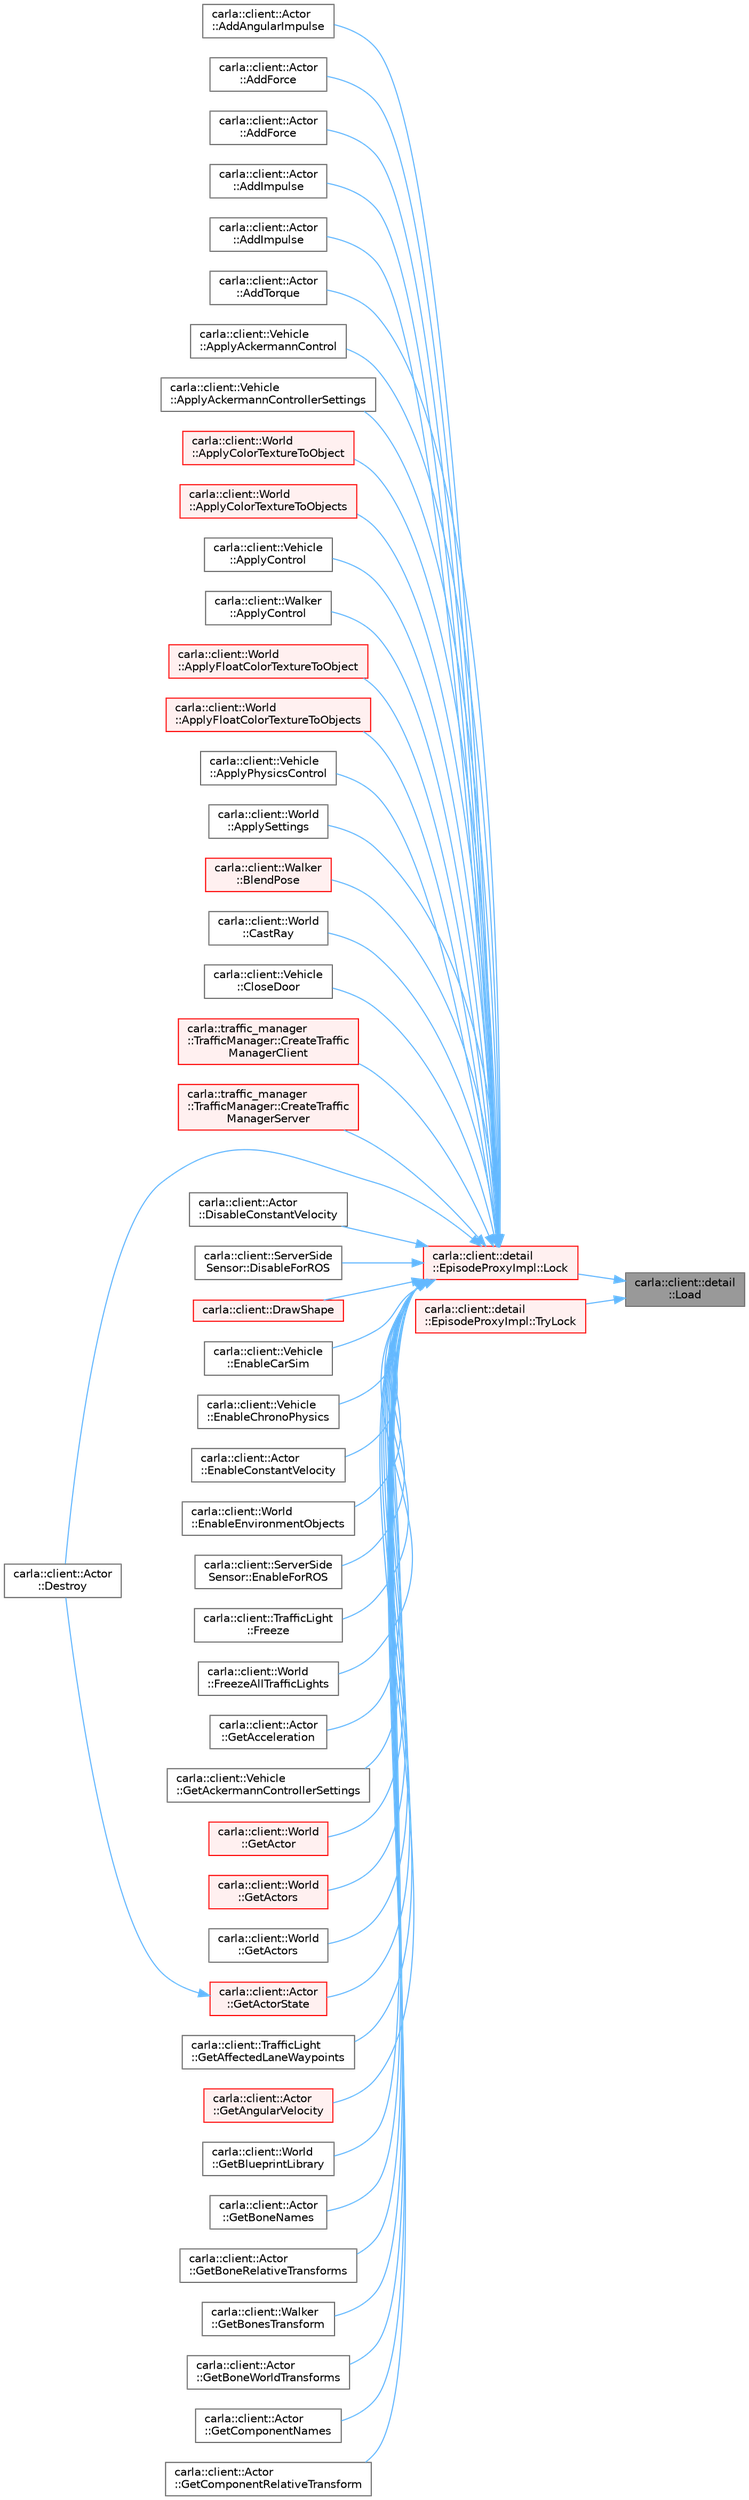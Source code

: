 digraph "carla::client::detail::Load"
{
 // INTERACTIVE_SVG=YES
 // LATEX_PDF_SIZE
  bgcolor="transparent";
  edge [fontname=Helvetica,fontsize=10,labelfontname=Helvetica,labelfontsize=10];
  node [fontname=Helvetica,fontsize=10,shape=box,height=0.2,width=0.4];
  rankdir="RL";
  Node1 [id="Node000001",label="carla::client::detail\l::Load",height=0.2,width=0.4,color="gray40", fillcolor="grey60", style="filled", fontcolor="black",tooltip=" "];
  Node1 -> Node2 [id="edge1_Node000001_Node000002",dir="back",color="steelblue1",style="solid",tooltip=" "];
  Node2 [id="Node000002",label="carla::client::detail\l::EpisodeProxyImpl::Lock",height=0.2,width=0.4,color="red", fillcolor="#FFF0F0", style="filled",URL="$d1/dd3/classcarla_1_1client_1_1detail_1_1EpisodeProxyImpl.html#aaca857645fbeb6546b4a03a663bb65af",tooltip="Same as TryLock but never return nullptr."];
  Node2 -> Node3 [id="edge2_Node000002_Node000003",dir="back",color="steelblue1",style="solid",tooltip=" "];
  Node3 [id="Node000003",label="carla::client::Actor\l::AddAngularImpulse",height=0.2,width=0.4,color="grey40", fillcolor="white", style="filled",URL="$d6/da5/classcarla_1_1client_1_1Actor.html#a2cb940746bae4bc06029b14a23d0dfad",tooltip="Add angular impulse to the actor."];
  Node2 -> Node4 [id="edge3_Node000002_Node000004",dir="back",color="steelblue1",style="solid",tooltip=" "];
  Node4 [id="Node000004",label="carla::client::Actor\l::AddForce",height=0.2,width=0.4,color="grey40", fillcolor="white", style="filled",URL="$d6/da5/classcarla_1_1client_1_1Actor.html#a67e5076f60baacaa373af1b16c94efa5",tooltip="Add force to the actor at its center of mass."];
  Node2 -> Node5 [id="edge4_Node000002_Node000005",dir="back",color="steelblue1",style="solid",tooltip=" "];
  Node5 [id="Node000005",label="carla::client::Actor\l::AddForce",height=0.2,width=0.4,color="grey40", fillcolor="white", style="filled",URL="$d6/da5/classcarla_1_1client_1_1Actor.html#a3e3285e4b46ada9bc8b9e8537969d1a7",tooltip="Add force to the actor at certain location."];
  Node2 -> Node6 [id="edge5_Node000002_Node000006",dir="back",color="steelblue1",style="solid",tooltip=" "];
  Node6 [id="Node000006",label="carla::client::Actor\l::AddImpulse",height=0.2,width=0.4,color="grey40", fillcolor="white", style="filled",URL="$d6/da5/classcarla_1_1client_1_1Actor.html#a40d160cdefa81482f9465159c77c9af3",tooltip="Add impulse to the actor at certain location."];
  Node2 -> Node7 [id="edge6_Node000002_Node000007",dir="back",color="steelblue1",style="solid",tooltip=" "];
  Node7 [id="Node000007",label="carla::client::Actor\l::AddImpulse",height=0.2,width=0.4,color="grey40", fillcolor="white", style="filled",URL="$d6/da5/classcarla_1_1client_1_1Actor.html#a2564a18afed5a0a47c428e47429e7e10",tooltip="Add impulse to the actor at its center of mass."];
  Node2 -> Node8 [id="edge7_Node000002_Node000008",dir="back",color="steelblue1",style="solid",tooltip=" "];
  Node8 [id="Node000008",label="carla::client::Actor\l::AddTorque",height=0.2,width=0.4,color="grey40", fillcolor="white", style="filled",URL="$d6/da5/classcarla_1_1client_1_1Actor.html#a37ea8a1cef0c3a212a78b69c440cb349",tooltip="Add a torque to the actor."];
  Node2 -> Node9 [id="edge8_Node000002_Node000009",dir="back",color="steelblue1",style="solid",tooltip=" "];
  Node9 [id="Node000009",label="carla::client::Vehicle\l::ApplyAckermannControl",height=0.2,width=0.4,color="grey40", fillcolor="white", style="filled",URL="$d9/dc6/classcarla_1_1client_1_1Vehicle.html#a615b6d00529f1375c2a103e362c20304",tooltip="Apply control to this vehicle."];
  Node2 -> Node10 [id="edge9_Node000002_Node000010",dir="back",color="steelblue1",style="solid",tooltip=" "];
  Node10 [id="Node000010",label="carla::client::Vehicle\l::ApplyAckermannControllerSettings",height=0.2,width=0.4,color="grey40", fillcolor="white", style="filled",URL="$d9/dc6/classcarla_1_1client_1_1Vehicle.html#ab3790dbde952495c568dda20e99ec9f0",tooltip="Apply Ackermann control settings to this vehicle"];
  Node2 -> Node11 [id="edge10_Node000002_Node000011",dir="back",color="steelblue1",style="solid",tooltip=" "];
  Node11 [id="Node000011",label="carla::client::World\l::ApplyColorTextureToObject",height=0.2,width=0.4,color="red", fillcolor="#FFF0F0", style="filled",URL="$db/d1f/classcarla_1_1client_1_1World.html#a0592a7dd0973375a6390a91b3071a395",tooltip=" "];
  Node2 -> Node13 [id="edge11_Node000002_Node000013",dir="back",color="steelblue1",style="solid",tooltip=" "];
  Node13 [id="Node000013",label="carla::client::World\l::ApplyColorTextureToObjects",height=0.2,width=0.4,color="red", fillcolor="#FFF0F0", style="filled",URL="$db/d1f/classcarla_1_1client_1_1World.html#a9a0545ffdff682b9c3f75c4cc5046039",tooltip=" "];
  Node2 -> Node15 [id="edge12_Node000002_Node000015",dir="back",color="steelblue1",style="solid",tooltip=" "];
  Node15 [id="Node000015",label="carla::client::Vehicle\l::ApplyControl",height=0.2,width=0.4,color="grey40", fillcolor="white", style="filled",URL="$d9/dc6/classcarla_1_1client_1_1Vehicle.html#a10c6bc68b736b8e9b9f7b3c2222e19e2",tooltip="Apply control to this vehicle."];
  Node2 -> Node16 [id="edge13_Node000002_Node000016",dir="back",color="steelblue1",style="solid",tooltip=" "];
  Node16 [id="Node000016",label="carla::client::Walker\l::ApplyControl",height=0.2,width=0.4,color="grey40", fillcolor="white", style="filled",URL="$de/d2b/classcarla_1_1client_1_1Walker.html#a874006bc388482a72bade9588d644714",tooltip="Apply control to this Walker."];
  Node2 -> Node17 [id="edge14_Node000002_Node000017",dir="back",color="steelblue1",style="solid",tooltip=" "];
  Node17 [id="Node000017",label="carla::client::World\l::ApplyFloatColorTextureToObject",height=0.2,width=0.4,color="red", fillcolor="#FFF0F0", style="filled",URL="$db/d1f/classcarla_1_1client_1_1World.html#ad684837d7848c333e11cf99f07e85ae8",tooltip=" "];
  Node2 -> Node18 [id="edge15_Node000002_Node000018",dir="back",color="steelblue1",style="solid",tooltip=" "];
  Node18 [id="Node000018",label="carla::client::World\l::ApplyFloatColorTextureToObjects",height=0.2,width=0.4,color="red", fillcolor="#FFF0F0", style="filled",URL="$db/d1f/classcarla_1_1client_1_1World.html#aa6eeb2cb3efd8ab2243c48a1cf2e7f97",tooltip=" "];
  Node2 -> Node19 [id="edge16_Node000002_Node000019",dir="back",color="steelblue1",style="solid",tooltip=" "];
  Node19 [id="Node000019",label="carla::client::Vehicle\l::ApplyPhysicsControl",height=0.2,width=0.4,color="grey40", fillcolor="white", style="filled",URL="$d9/dc6/classcarla_1_1client_1_1Vehicle.html#a6b3d9d75c155095bad6413d060d69f91",tooltip="Apply physics control to this vehicle."];
  Node2 -> Node20 [id="edge17_Node000002_Node000020",dir="back",color="steelblue1",style="solid",tooltip=" "];
  Node20 [id="Node000020",label="carla::client::World\l::ApplySettings",height=0.2,width=0.4,color="grey40", fillcolor="white", style="filled",URL="$db/d1f/classcarla_1_1client_1_1World.html#a871df9427577577e83078b744f62ac34",tooltip=" "];
  Node2 -> Node21 [id="edge18_Node000002_Node000021",dir="back",color="steelblue1",style="solid",tooltip=" "];
  Node21 [id="Node000021",label="carla::client::Walker\l::BlendPose",height=0.2,width=0.4,color="red", fillcolor="#FFF0F0", style="filled",URL="$de/d2b/classcarla_1_1client_1_1Walker.html#a59918eaf5ba9f8d26a829523dc2d4824",tooltip=" "];
  Node2 -> Node24 [id="edge19_Node000002_Node000024",dir="back",color="steelblue1",style="solid",tooltip=" "];
  Node24 [id="Node000024",label="carla::client::World\l::CastRay",height=0.2,width=0.4,color="grey40", fillcolor="white", style="filled",URL="$db/d1f/classcarla_1_1client_1_1World.html#a93885bcdef9682882f31898e6a7be0e8",tooltip=" "];
  Node2 -> Node25 [id="edge20_Node000002_Node000025",dir="back",color="steelblue1",style="solid",tooltip=" "];
  Node25 [id="Node000025",label="carla::client::Vehicle\l::CloseDoor",height=0.2,width=0.4,color="grey40", fillcolor="white", style="filled",URL="$d9/dc6/classcarla_1_1client_1_1Vehicle.html#a3e52559e55b5c6a8bb8c3caa41ebec53",tooltip="Close a door in this vehicle"];
  Node2 -> Node26 [id="edge21_Node000002_Node000026",dir="back",color="steelblue1",style="solid",tooltip=" "];
  Node26 [id="Node000026",label="carla::traffic_manager\l::TrafficManager::CreateTraffic\lManagerClient",height=0.2,width=0.4,color="red", fillcolor="#FFF0F0", style="filled",URL="$df/d5a/classcarla_1_1traffic__manager_1_1TrafficManager.html#ad9d527f96868d0255cad3a4d9a2150a0",tooltip=" "];
  Node2 -> Node28 [id="edge22_Node000002_Node000028",dir="back",color="steelblue1",style="solid",tooltip=" "];
  Node28 [id="Node000028",label="carla::traffic_manager\l::TrafficManager::CreateTraffic\lManagerServer",height=0.2,width=0.4,color="red", fillcolor="#FFF0F0", style="filled",URL="$df/d5a/classcarla_1_1traffic__manager_1_1TrafficManager.html#acd7e4e02b433967e2f0e2fdd0e9c0213",tooltip=" "];
  Node2 -> Node29 [id="edge23_Node000002_Node000029",dir="back",color="steelblue1",style="solid",tooltip=" "];
  Node29 [id="Node000029",label="carla::client::Actor\l::Destroy",height=0.2,width=0.4,color="grey40", fillcolor="white", style="filled",URL="$d6/da5/classcarla_1_1client_1_1Actor.html#a3727fb111b0145aba9e78bf76f3b702b",tooltip="Tell the simulator to destroy this Actor, and return whether the actor was successfully destroyed."];
  Node2 -> Node30 [id="edge24_Node000002_Node000030",dir="back",color="steelblue1",style="solid",tooltip=" "];
  Node30 [id="Node000030",label="carla::client::Actor\l::DisableConstantVelocity",height=0.2,width=0.4,color="grey40", fillcolor="white", style="filled",URL="$d6/da5/classcarla_1_1client_1_1Actor.html#a15cf46217d58e16fd40a41f8e094772d",tooltip="Disable the constant velocity mode"];
  Node2 -> Node31 [id="edge25_Node000002_Node000031",dir="back",color="steelblue1",style="solid",tooltip=" "];
  Node31 [id="Node000031",label="carla::client::ServerSide\lSensor::DisableForROS",height=0.2,width=0.4,color="grey40", fillcolor="white", style="filled",URL="$de/d68/classcarla_1_1client_1_1ServerSideSensor.html#ad803ed6a7a4541224ede9d371100b36e",tooltip="Disable this sensor for ROS2 publishing"];
  Node2 -> Node32 [id="edge26_Node000002_Node000032",dir="back",color="steelblue1",style="solid",tooltip=" "];
  Node32 [id="Node000032",label="carla::client::DrawShape",height=0.2,width=0.4,color="red", fillcolor="#FFF0F0", style="filled",URL="$d2/daf/namespacecarla_1_1client.html#ad6a9ef8264bd149ac81f419941ed3ffe",tooltip=" "];
  Node2 -> Node42 [id="edge27_Node000002_Node000042",dir="back",color="steelblue1",style="solid",tooltip=" "];
  Node42 [id="Node000042",label="carla::client::Vehicle\l::EnableCarSim",height=0.2,width=0.4,color="grey40", fillcolor="white", style="filled",URL="$d9/dc6/classcarla_1_1client_1_1Vehicle.html#a5e0c6e1dfdcbc3ba8a2f19a45d8dbf3a",tooltip="Enables CarSim simulation if it is availiable"];
  Node2 -> Node43 [id="edge28_Node000002_Node000043",dir="back",color="steelblue1",style="solid",tooltip=" "];
  Node43 [id="Node000043",label="carla::client::Vehicle\l::EnableChronoPhysics",height=0.2,width=0.4,color="grey40", fillcolor="white", style="filled",URL="$d9/dc6/classcarla_1_1client_1_1Vehicle.html#abbb886a0ddf8e8776b50eaa68570f096",tooltip=" "];
  Node2 -> Node44 [id="edge29_Node000002_Node000044",dir="back",color="steelblue1",style="solid",tooltip=" "];
  Node44 [id="Node000044",label="carla::client::Actor\l::EnableConstantVelocity",height=0.2,width=0.4,color="grey40", fillcolor="white", style="filled",URL="$d6/da5/classcarla_1_1client_1_1Actor.html#aa56d845bdc7b09118c831dc530f9908c",tooltip="Enable a constant velocity mode"];
  Node2 -> Node45 [id="edge30_Node000002_Node000045",dir="back",color="steelblue1",style="solid",tooltip=" "];
  Node45 [id="Node000045",label="carla::client::World\l::EnableEnvironmentObjects",height=0.2,width=0.4,color="grey40", fillcolor="white", style="filled",URL="$db/d1f/classcarla_1_1client_1_1World.html#a20880575f15ec7cdb79342bfddcb5ea8",tooltip=" "];
  Node2 -> Node46 [id="edge31_Node000002_Node000046",dir="back",color="steelblue1",style="solid",tooltip=" "];
  Node46 [id="Node000046",label="carla::client::ServerSide\lSensor::EnableForROS",height=0.2,width=0.4,color="grey40", fillcolor="white", style="filled",URL="$de/d68/classcarla_1_1client_1_1ServerSideSensor.html#a6bbbfb631ec68bd00b412c1c49a4b393",tooltip="Enable this sensor for ROS2 publishing"];
  Node2 -> Node47 [id="edge32_Node000002_Node000047",dir="back",color="steelblue1",style="solid",tooltip=" "];
  Node47 [id="Node000047",label="carla::client::TrafficLight\l::Freeze",height=0.2,width=0.4,color="grey40", fillcolor="white", style="filled",URL="$df/def/classcarla_1_1client_1_1TrafficLight.html#ac0c097425de508ca9c7a40287e3bd57d",tooltip=" "];
  Node2 -> Node48 [id="edge33_Node000002_Node000048",dir="back",color="steelblue1",style="solid",tooltip=" "];
  Node48 [id="Node000048",label="carla::client::World\l::FreezeAllTrafficLights",height=0.2,width=0.4,color="grey40", fillcolor="white", style="filled",URL="$db/d1f/classcarla_1_1client_1_1World.html#a223e7d1f05bc8004b6a1b4b4629579bd",tooltip=" "];
  Node2 -> Node49 [id="edge34_Node000002_Node000049",dir="back",color="steelblue1",style="solid",tooltip=" "];
  Node49 [id="Node000049",label="carla::client::Actor\l::GetAcceleration",height=0.2,width=0.4,color="grey40", fillcolor="white", style="filled",URL="$d6/da5/classcarla_1_1client_1_1Actor.html#ace294e653095c3a97d989d37a55b4593",tooltip="Return the current 3D acceleration of the actor."];
  Node2 -> Node50 [id="edge35_Node000002_Node000050",dir="back",color="steelblue1",style="solid",tooltip=" "];
  Node50 [id="Node000050",label="carla::client::Vehicle\l::GetAckermannControllerSettings",height=0.2,width=0.4,color="grey40", fillcolor="white", style="filled",URL="$d9/dc6/classcarla_1_1client_1_1Vehicle.html#a6fae047acdeb088b276602245205f563",tooltip="Return the last Ackermann controller settings applied to this vehicle."];
  Node2 -> Node51 [id="edge36_Node000002_Node000051",dir="back",color="steelblue1",style="solid",tooltip=" "];
  Node51 [id="Node000051",label="carla::client::World\l::GetActor",height=0.2,width=0.4,color="red", fillcolor="#FFF0F0", style="filled",URL="$db/d1f/classcarla_1_1client_1_1World.html#a4695a58dcf7f3589294b95e3d04cdad7",tooltip="Find actor by id, return nullptr if not found."];
  Node2 -> Node56 [id="edge37_Node000002_Node000056",dir="back",color="steelblue1",style="solid",tooltip=" "];
  Node56 [id="Node000056",label="carla::client::World\l::GetActors",height=0.2,width=0.4,color="red", fillcolor="#FFF0F0", style="filled",URL="$db/d1f/classcarla_1_1client_1_1World.html#a04a22f65ea5ccd3e93b833503dda6d65",tooltip="Return a list with all the actors currently present in the world."];
  Node2 -> Node69 [id="edge38_Node000002_Node000069",dir="back",color="steelblue1",style="solid",tooltip=" "];
  Node69 [id="Node000069",label="carla::client::World\l::GetActors",height=0.2,width=0.4,color="grey40", fillcolor="white", style="filled",URL="$db/d1f/classcarla_1_1client_1_1World.html#a8e98eccf6a7a12be24d159ab8a1910ca",tooltip="Return a list with the actors requested by ActorId."];
  Node2 -> Node70 [id="edge39_Node000002_Node000070",dir="back",color="steelblue1",style="solid",tooltip=" "];
  Node70 [id="Node000070",label="carla::client::Actor\l::GetActorState",height=0.2,width=0.4,color="red", fillcolor="#FFF0F0", style="filled",URL="$d6/da5/classcarla_1_1client_1_1Actor.html#ae077bc5b914401b5b81565670232ddcc",tooltip=" "];
  Node70 -> Node29 [id="edge40_Node000070_Node000029",dir="back",color="steelblue1",style="solid",tooltip=" "];
  Node2 -> Node75 [id="edge41_Node000002_Node000075",dir="back",color="steelblue1",style="solid",tooltip=" "];
  Node75 [id="Node000075",label="carla::client::TrafficLight\l::GetAffectedLaneWaypoints",height=0.2,width=0.4,color="grey40", fillcolor="white", style="filled",URL="$df/def/classcarla_1_1client_1_1TrafficLight.html#aec593641936bed7138b1fc576f0ac35f",tooltip=" "];
  Node2 -> Node76 [id="edge42_Node000002_Node000076",dir="back",color="steelblue1",style="solid",tooltip=" "];
  Node76 [id="Node000076",label="carla::client::Actor\l::GetAngularVelocity",height=0.2,width=0.4,color="red", fillcolor="#FFF0F0", style="filled",URL="$d6/da5/classcarla_1_1client_1_1Actor.html#a92e136a99a6e8a24ffe66bf984eab769",tooltip="Return the current 3D angular velocity of the actor."];
  Node2 -> Node80 [id="edge43_Node000002_Node000080",dir="back",color="steelblue1",style="solid",tooltip=" "];
  Node80 [id="Node000080",label="carla::client::World\l::GetBlueprintLibrary",height=0.2,width=0.4,color="grey40", fillcolor="white", style="filled",URL="$db/d1f/classcarla_1_1client_1_1World.html#a1b11fdf26079554adadf1621b9a71862",tooltip="Return the list of blueprints available in this world."];
  Node2 -> Node81 [id="edge44_Node000002_Node000081",dir="back",color="steelblue1",style="solid",tooltip=" "];
  Node81 [id="Node000081",label="carla::client::Actor\l::GetBoneNames",height=0.2,width=0.4,color="grey40", fillcolor="white", style="filled",URL="$d6/da5/classcarla_1_1client_1_1Actor.html#a61daedaa150e1bae3bf2532c80759cd7",tooltip=" "];
  Node2 -> Node82 [id="edge45_Node000002_Node000082",dir="back",color="steelblue1",style="solid",tooltip=" "];
  Node82 [id="Node000082",label="carla::client::Actor\l::GetBoneRelativeTransforms",height=0.2,width=0.4,color="grey40", fillcolor="white", style="filled",URL="$d6/da5/classcarla_1_1client_1_1Actor.html#acb8408b19b961ea55ba5d6569c6cf90f",tooltip=" "];
  Node2 -> Node83 [id="edge46_Node000002_Node000083",dir="back",color="steelblue1",style="solid",tooltip=" "];
  Node83 [id="Node000083",label="carla::client::Walker\l::GetBonesTransform",height=0.2,width=0.4,color="grey40", fillcolor="white", style="filled",URL="$de/d2b/classcarla_1_1client_1_1Walker.html#ad09cbbec4f379577b71c89874e5085aa",tooltip=" "];
  Node2 -> Node84 [id="edge47_Node000002_Node000084",dir="back",color="steelblue1",style="solid",tooltip=" "];
  Node84 [id="Node000084",label="carla::client::Actor\l::GetBoneWorldTransforms",height=0.2,width=0.4,color="grey40", fillcolor="white", style="filled",URL="$d6/da5/classcarla_1_1client_1_1Actor.html#ac1d80b6556c1411a1382d658535032e6",tooltip=" "];
  Node2 -> Node85 [id="edge48_Node000002_Node000085",dir="back",color="steelblue1",style="solid",tooltip=" "];
  Node85 [id="Node000085",label="carla::client::Actor\l::GetComponentNames",height=0.2,width=0.4,color="grey40", fillcolor="white", style="filled",URL="$d6/da5/classcarla_1_1client_1_1Actor.html#a4da2132efeee1ca4cc4fa3ad437dfb17",tooltip=" "];
  Node2 -> Node86 [id="edge49_Node000002_Node000086",dir="back",color="steelblue1",style="solid",tooltip=" "];
  Node86 [id="Node000086",label="carla::client::Actor\l::GetComponentRelativeTransform",height=0.2,width=0.4,color="grey40", fillcolor="white", style="filled",URL="$d6/da5/classcarla_1_1client_1_1Actor.html#ac03223d2a496124888ca7d534a2e138a",tooltip=" "];
  Node1 -> Node194 [id="edge50_Node000001_Node000194",dir="back",color="steelblue1",style="solid",tooltip=" "];
  Node194 [id="Node000194",label="carla::client::detail\l::EpisodeProxyImpl::TryLock",height=0.2,width=0.4,color="red", fillcolor="#FFF0F0", style="filled",URL="$d1/dd3/classcarla_1_1client_1_1detail_1_1EpisodeProxyImpl.html#a57d267dc4db643c6293a21570e838506",tooltip=" "];
}
